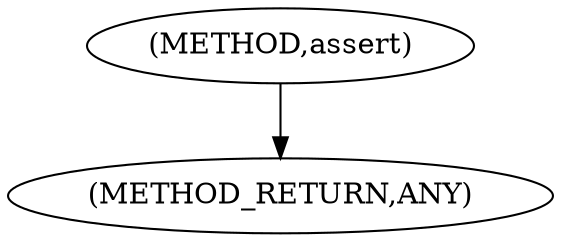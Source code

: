digraph "assert" {  
"99943" [label = <(METHOD,assert)> ]
"99945" [label = <(METHOD_RETURN,ANY)> ]
  "99943" -> "99945" 
}
